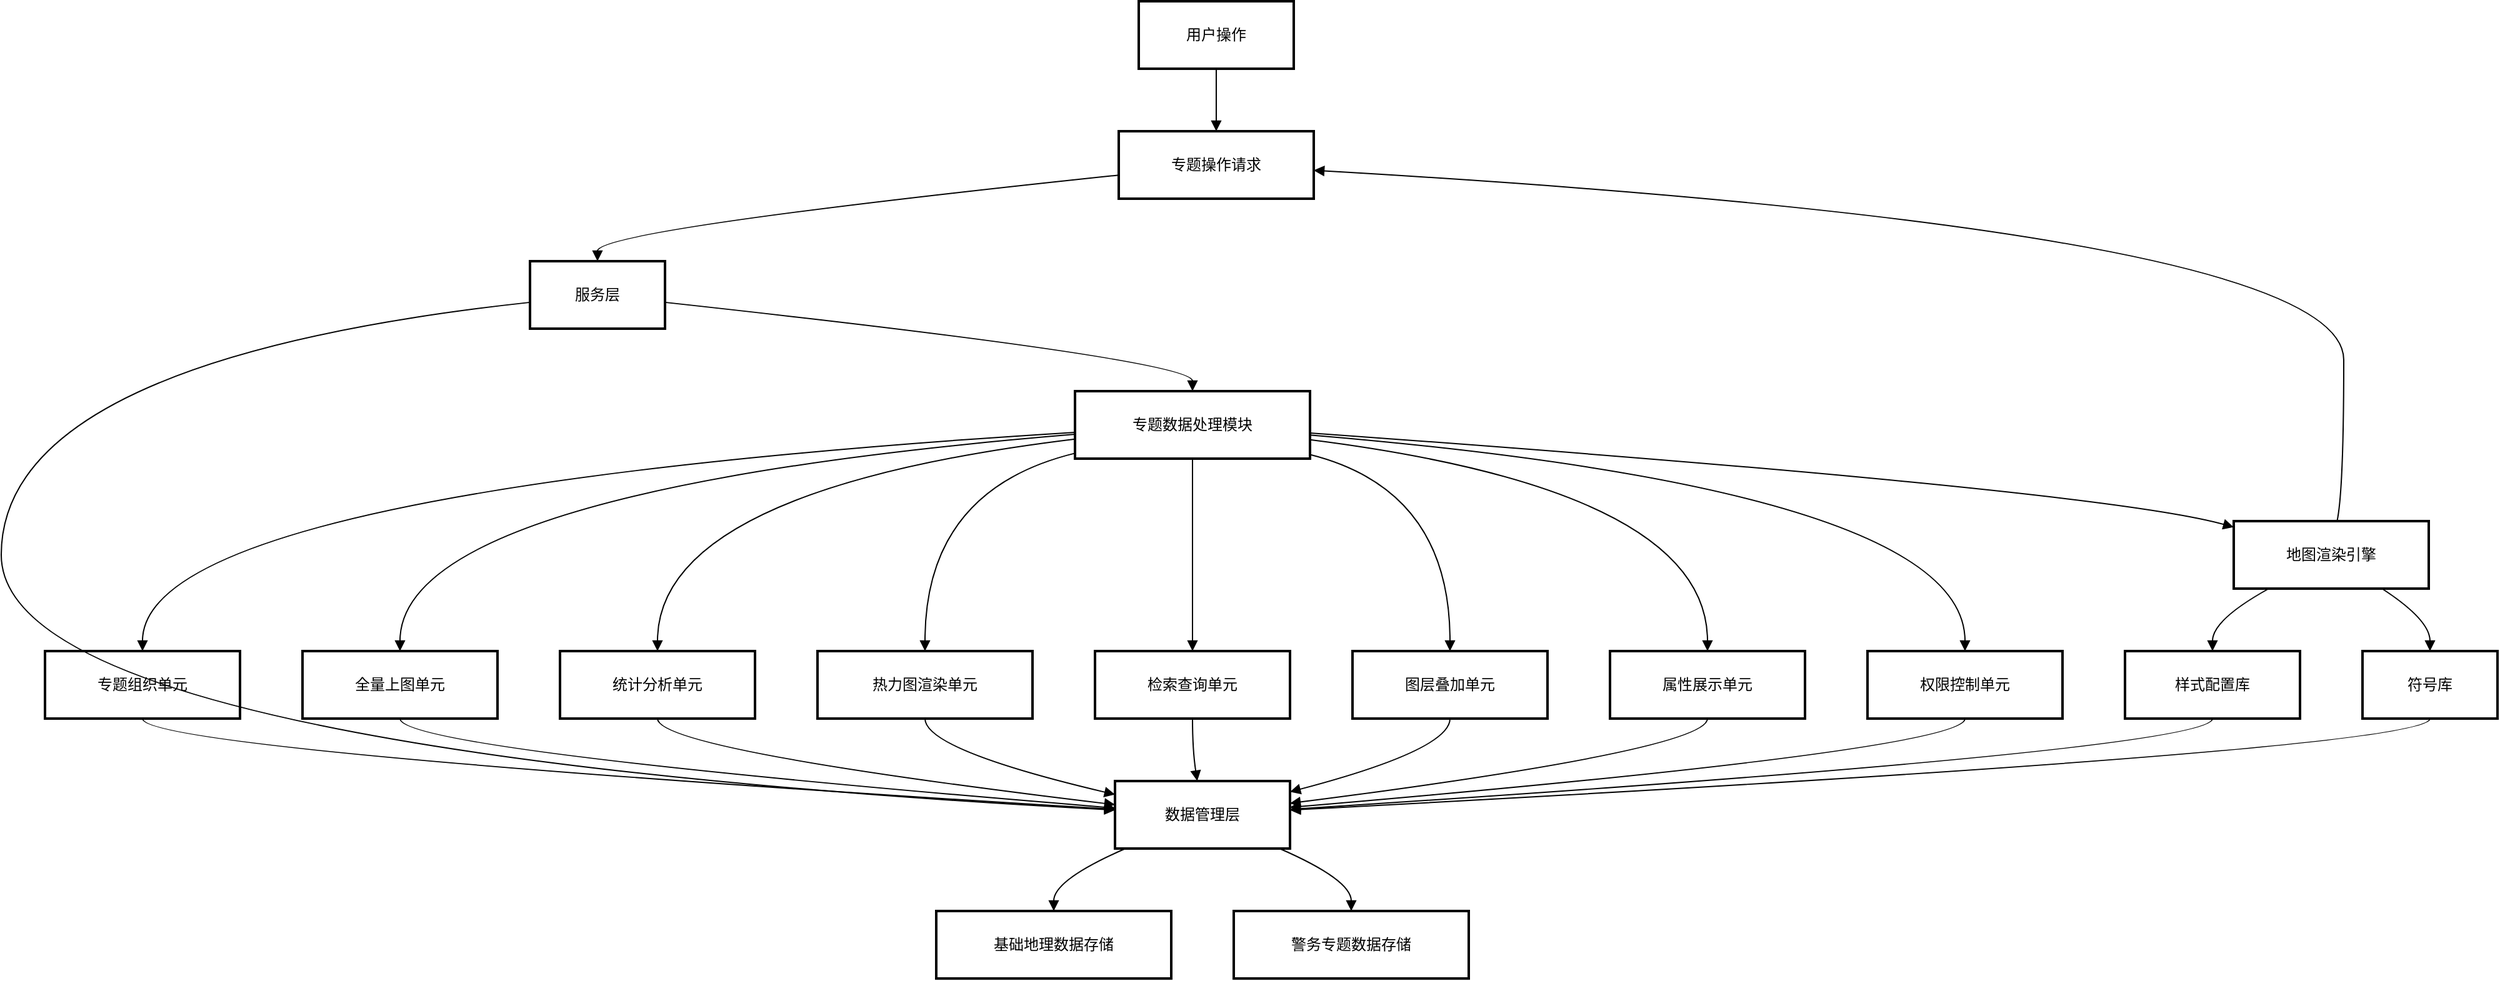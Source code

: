 <mxfile version="26.2.14">
  <diagram name="第 1 页" id="iR-Ury0ymMOJb1iL8vWB">
    <mxGraphModel dx="1509" dy="933" grid="1" gridSize="10" guides="1" tooltips="1" connect="1" arrows="1" fold="1" page="1" pageScale="1" pageWidth="827" pageHeight="1169" math="0" shadow="0">
      <root>
        <mxCell id="0" />
        <mxCell id="1" parent="0" />
        <mxCell id="H4TzS-T467K7kxcQEOSc-95" value="用户操作" style="whiteSpace=wrap;strokeWidth=2;" vertex="1" parent="1">
          <mxGeometry x="1120" y="280" width="124" height="54" as="geometry" />
        </mxCell>
        <mxCell id="H4TzS-T467K7kxcQEOSc-96" value="专题操作请求" style="whiteSpace=wrap;strokeWidth=2;" vertex="1" parent="1">
          <mxGeometry x="1104" y="384" width="156" height="54" as="geometry" />
        </mxCell>
        <mxCell id="H4TzS-T467K7kxcQEOSc-97" value="服务层" style="whiteSpace=wrap;strokeWidth=2;" vertex="1" parent="1">
          <mxGeometry x="633" y="488" width="108" height="54" as="geometry" />
        </mxCell>
        <mxCell id="H4TzS-T467K7kxcQEOSc-98" value="数据管理层" style="whiteSpace=wrap;strokeWidth=2;" vertex="1" parent="1">
          <mxGeometry x="1101" y="904" width="140" height="54" as="geometry" />
        </mxCell>
        <mxCell id="H4TzS-T467K7kxcQEOSc-99" value="基础地理数据存储" style="whiteSpace=wrap;strokeWidth=2;" vertex="1" parent="1">
          <mxGeometry x="958" y="1008" width="188" height="54" as="geometry" />
        </mxCell>
        <mxCell id="H4TzS-T467K7kxcQEOSc-100" value="警务专题数据存储" style="whiteSpace=wrap;strokeWidth=2;" vertex="1" parent="1">
          <mxGeometry x="1196" y="1008" width="188" height="54" as="geometry" />
        </mxCell>
        <mxCell id="H4TzS-T467K7kxcQEOSc-101" value="专题数据处理模块" style="whiteSpace=wrap;strokeWidth=2;" vertex="1" parent="1">
          <mxGeometry x="1069" y="592" width="188" height="54" as="geometry" />
        </mxCell>
        <mxCell id="H4TzS-T467K7kxcQEOSc-102" value="专题组织单元" style="whiteSpace=wrap;strokeWidth=2;" vertex="1" parent="1">
          <mxGeometry x="245" y="800" width="156" height="54" as="geometry" />
        </mxCell>
        <mxCell id="H4TzS-T467K7kxcQEOSc-103" value="全量上图单元" style="whiteSpace=wrap;strokeWidth=2;" vertex="1" parent="1">
          <mxGeometry x="451" y="800" width="156" height="54" as="geometry" />
        </mxCell>
        <mxCell id="H4TzS-T467K7kxcQEOSc-104" value="统计分析单元" style="whiteSpace=wrap;strokeWidth=2;" vertex="1" parent="1">
          <mxGeometry x="657" y="800" width="156" height="54" as="geometry" />
        </mxCell>
        <mxCell id="H4TzS-T467K7kxcQEOSc-105" value="热力图渲染单元" style="whiteSpace=wrap;strokeWidth=2;" vertex="1" parent="1">
          <mxGeometry x="863" y="800" width="172" height="54" as="geometry" />
        </mxCell>
        <mxCell id="H4TzS-T467K7kxcQEOSc-106" value="检索查询单元" style="whiteSpace=wrap;strokeWidth=2;" vertex="1" parent="1">
          <mxGeometry x="1085" y="800" width="156" height="54" as="geometry" />
        </mxCell>
        <mxCell id="H4TzS-T467K7kxcQEOSc-107" value="图层叠加单元" style="whiteSpace=wrap;strokeWidth=2;" vertex="1" parent="1">
          <mxGeometry x="1291" y="800" width="156" height="54" as="geometry" />
        </mxCell>
        <mxCell id="H4TzS-T467K7kxcQEOSc-108" value="属性展示单元" style="whiteSpace=wrap;strokeWidth=2;" vertex="1" parent="1">
          <mxGeometry x="1497" y="800" width="156" height="54" as="geometry" />
        </mxCell>
        <mxCell id="H4TzS-T467K7kxcQEOSc-109" value="权限控制单元" style="whiteSpace=wrap;strokeWidth=2;" vertex="1" parent="1">
          <mxGeometry x="1703" y="800" width="156" height="54" as="geometry" />
        </mxCell>
        <mxCell id="H4TzS-T467K7kxcQEOSc-110" value="地图渲染引擎" style="whiteSpace=wrap;strokeWidth=2;" vertex="1" parent="1">
          <mxGeometry x="1996" y="696" width="156" height="54" as="geometry" />
        </mxCell>
        <mxCell id="H4TzS-T467K7kxcQEOSc-111" value="样式配置库" style="whiteSpace=wrap;strokeWidth=2;" vertex="1" parent="1">
          <mxGeometry x="1909" y="800" width="140" height="54" as="geometry" />
        </mxCell>
        <mxCell id="H4TzS-T467K7kxcQEOSc-112" value="符号库" style="whiteSpace=wrap;strokeWidth=2;" vertex="1" parent="1">
          <mxGeometry x="2099" y="800" width="108" height="54" as="geometry" />
        </mxCell>
        <mxCell id="H4TzS-T467K7kxcQEOSc-113" value="" style="curved=1;startArrow=none;endArrow=block;exitX=0.5;exitY=1;entryX=0.5;entryY=0;rounded=0;" edge="1" parent="1" source="H4TzS-T467K7kxcQEOSc-95" target="H4TzS-T467K7kxcQEOSc-96">
          <mxGeometry relative="1" as="geometry">
            <Array as="points" />
          </mxGeometry>
        </mxCell>
        <mxCell id="H4TzS-T467K7kxcQEOSc-114" value="" style="curved=1;startArrow=none;endArrow=block;exitX=0;exitY=0.65;entryX=0.5;entryY=0;rounded=0;" edge="1" parent="1" source="H4TzS-T467K7kxcQEOSc-96" target="H4TzS-T467K7kxcQEOSc-97">
          <mxGeometry relative="1" as="geometry">
            <Array as="points">
              <mxPoint x="687" y="463" />
            </Array>
          </mxGeometry>
        </mxCell>
        <mxCell id="H4TzS-T467K7kxcQEOSc-115" value="" style="curved=1;startArrow=none;endArrow=block;exitX=0;exitY=0.61;entryX=0;entryY=0.43;rounded=0;" edge="1" parent="1" source="H4TzS-T467K7kxcQEOSc-97" target="H4TzS-T467K7kxcQEOSc-98">
          <mxGeometry relative="1" as="geometry">
            <Array as="points">
              <mxPoint x="210" y="567" />
              <mxPoint x="210" y="879" />
            </Array>
          </mxGeometry>
        </mxCell>
        <mxCell id="H4TzS-T467K7kxcQEOSc-116" value="" style="curved=1;startArrow=none;endArrow=block;exitX=0.06;exitY=1;entryX=0.5;entryY=0;rounded=0;" edge="1" parent="1" source="H4TzS-T467K7kxcQEOSc-98" target="H4TzS-T467K7kxcQEOSc-99">
          <mxGeometry relative="1" as="geometry">
            <Array as="points">
              <mxPoint x="1052" y="983" />
            </Array>
          </mxGeometry>
        </mxCell>
        <mxCell id="H4TzS-T467K7kxcQEOSc-117" value="" style="curved=1;startArrow=none;endArrow=block;exitX=0.94;exitY=1;entryX=0.5;entryY=0;rounded=0;" edge="1" parent="1" source="H4TzS-T467K7kxcQEOSc-98" target="H4TzS-T467K7kxcQEOSc-100">
          <mxGeometry relative="1" as="geometry">
            <Array as="points">
              <mxPoint x="1290" y="983" />
            </Array>
          </mxGeometry>
        </mxCell>
        <mxCell id="H4TzS-T467K7kxcQEOSc-118" value="" style="curved=1;startArrow=none;endArrow=block;exitX=1;exitY=0.61;entryX=0.5;entryY=0;rounded=0;" edge="1" parent="1" source="H4TzS-T467K7kxcQEOSc-97" target="H4TzS-T467K7kxcQEOSc-101">
          <mxGeometry relative="1" as="geometry">
            <Array as="points">
              <mxPoint x="1163" y="567" />
            </Array>
          </mxGeometry>
        </mxCell>
        <mxCell id="H4TzS-T467K7kxcQEOSc-119" value="" style="curved=1;startArrow=none;endArrow=block;exitX=0;exitY=0.61;entryX=0.5;entryY=0;rounded=0;" edge="1" parent="1" source="H4TzS-T467K7kxcQEOSc-101" target="H4TzS-T467K7kxcQEOSc-102">
          <mxGeometry relative="1" as="geometry">
            <Array as="points">
              <mxPoint x="323" y="671" />
            </Array>
          </mxGeometry>
        </mxCell>
        <mxCell id="H4TzS-T467K7kxcQEOSc-120" value="" style="curved=1;startArrow=none;endArrow=block;exitX=0;exitY=0.64;entryX=0.5;entryY=0;rounded=0;" edge="1" parent="1" source="H4TzS-T467K7kxcQEOSc-101" target="H4TzS-T467K7kxcQEOSc-103">
          <mxGeometry relative="1" as="geometry">
            <Array as="points">
              <mxPoint x="529" y="671" />
            </Array>
          </mxGeometry>
        </mxCell>
        <mxCell id="H4TzS-T467K7kxcQEOSc-121" value="" style="curved=1;startArrow=none;endArrow=block;exitX=0;exitY=0.71;entryX=0.5;entryY=0;rounded=0;" edge="1" parent="1" source="H4TzS-T467K7kxcQEOSc-101" target="H4TzS-T467K7kxcQEOSc-104">
          <mxGeometry relative="1" as="geometry">
            <Array as="points">
              <mxPoint x="735" y="671" />
            </Array>
          </mxGeometry>
        </mxCell>
        <mxCell id="H4TzS-T467K7kxcQEOSc-122" value="" style="curved=1;startArrow=none;endArrow=block;exitX=0;exitY=0.92;entryX=0.5;entryY=0;rounded=0;" edge="1" parent="1" source="H4TzS-T467K7kxcQEOSc-101" target="H4TzS-T467K7kxcQEOSc-105">
          <mxGeometry relative="1" as="geometry">
            <Array as="points">
              <mxPoint x="949" y="671" />
            </Array>
          </mxGeometry>
        </mxCell>
        <mxCell id="H4TzS-T467K7kxcQEOSc-123" value="" style="curved=1;startArrow=none;endArrow=block;exitX=0.5;exitY=1;entryX=0.5;entryY=0;rounded=0;" edge="1" parent="1" source="H4TzS-T467K7kxcQEOSc-101" target="H4TzS-T467K7kxcQEOSc-106">
          <mxGeometry relative="1" as="geometry">
            <Array as="points" />
          </mxGeometry>
        </mxCell>
        <mxCell id="H4TzS-T467K7kxcQEOSc-124" value="" style="curved=1;startArrow=none;endArrow=block;exitX=1;exitY=0.94;entryX=0.5;entryY=0;rounded=0;" edge="1" parent="1" source="H4TzS-T467K7kxcQEOSc-101" target="H4TzS-T467K7kxcQEOSc-107">
          <mxGeometry relative="1" as="geometry">
            <Array as="points">
              <mxPoint x="1369" y="671" />
            </Array>
          </mxGeometry>
        </mxCell>
        <mxCell id="H4TzS-T467K7kxcQEOSc-125" value="" style="curved=1;startArrow=none;endArrow=block;exitX=1;exitY=0.72;entryX=0.5;entryY=0;rounded=0;" edge="1" parent="1" source="H4TzS-T467K7kxcQEOSc-101" target="H4TzS-T467K7kxcQEOSc-108">
          <mxGeometry relative="1" as="geometry">
            <Array as="points">
              <mxPoint x="1575" y="671" />
            </Array>
          </mxGeometry>
        </mxCell>
        <mxCell id="H4TzS-T467K7kxcQEOSc-126" value="" style="curved=1;startArrow=none;endArrow=block;exitX=1;exitY=0.65;entryX=0.5;entryY=0;rounded=0;" edge="1" parent="1" source="H4TzS-T467K7kxcQEOSc-101" target="H4TzS-T467K7kxcQEOSc-109">
          <mxGeometry relative="1" as="geometry">
            <Array as="points">
              <mxPoint x="1781" y="671" />
            </Array>
          </mxGeometry>
        </mxCell>
        <mxCell id="H4TzS-T467K7kxcQEOSc-127" value="" style="curved=1;startArrow=none;endArrow=block;exitX=0.5;exitY=1;entryX=0;entryY=0.42;rounded=0;" edge="1" parent="1" source="H4TzS-T467K7kxcQEOSc-102" target="H4TzS-T467K7kxcQEOSc-98">
          <mxGeometry relative="1" as="geometry">
            <Array as="points">
              <mxPoint x="323" y="879" />
            </Array>
          </mxGeometry>
        </mxCell>
        <mxCell id="H4TzS-T467K7kxcQEOSc-128" value="" style="curved=1;startArrow=none;endArrow=block;exitX=0.5;exitY=1;entryX=0;entryY=0.4;rounded=0;" edge="1" parent="1" source="H4TzS-T467K7kxcQEOSc-103" target="H4TzS-T467K7kxcQEOSc-98">
          <mxGeometry relative="1" as="geometry">
            <Array as="points">
              <mxPoint x="529" y="879" />
            </Array>
          </mxGeometry>
        </mxCell>
        <mxCell id="H4TzS-T467K7kxcQEOSc-129" value="" style="curved=1;startArrow=none;endArrow=block;exitX=0.5;exitY=1;entryX=0;entryY=0.35;rounded=0;" edge="1" parent="1" source="H4TzS-T467K7kxcQEOSc-104" target="H4TzS-T467K7kxcQEOSc-98">
          <mxGeometry relative="1" as="geometry">
            <Array as="points">
              <mxPoint x="735" y="879" />
            </Array>
          </mxGeometry>
        </mxCell>
        <mxCell id="H4TzS-T467K7kxcQEOSc-130" value="" style="curved=1;startArrow=none;endArrow=block;exitX=0.5;exitY=1;entryX=0;entryY=0.2;rounded=0;" edge="1" parent="1" source="H4TzS-T467K7kxcQEOSc-105" target="H4TzS-T467K7kxcQEOSc-98">
          <mxGeometry relative="1" as="geometry">
            <Array as="points">
              <mxPoint x="949" y="879" />
            </Array>
          </mxGeometry>
        </mxCell>
        <mxCell id="H4TzS-T467K7kxcQEOSc-131" value="" style="curved=1;startArrow=none;endArrow=block;exitX=0.5;exitY=1;entryX=0.47;entryY=0;rounded=0;" edge="1" parent="1" source="H4TzS-T467K7kxcQEOSc-106" target="H4TzS-T467K7kxcQEOSc-98">
          <mxGeometry relative="1" as="geometry">
            <Array as="points">
              <mxPoint x="1163" y="879" />
            </Array>
          </mxGeometry>
        </mxCell>
        <mxCell id="H4TzS-T467K7kxcQEOSc-132" value="" style="curved=1;startArrow=none;endArrow=block;exitX=0.5;exitY=1;entryX=1;entryY=0.16;rounded=0;" edge="1" parent="1" source="H4TzS-T467K7kxcQEOSc-107" target="H4TzS-T467K7kxcQEOSc-98">
          <mxGeometry relative="1" as="geometry">
            <Array as="points">
              <mxPoint x="1369" y="879" />
            </Array>
          </mxGeometry>
        </mxCell>
        <mxCell id="H4TzS-T467K7kxcQEOSc-133" value="" style="curved=1;startArrow=none;endArrow=block;exitX=0.5;exitY=1;entryX=1;entryY=0.33;rounded=0;" edge="1" parent="1" source="H4TzS-T467K7kxcQEOSc-108" target="H4TzS-T467K7kxcQEOSc-98">
          <mxGeometry relative="1" as="geometry">
            <Array as="points">
              <mxPoint x="1575" y="879" />
            </Array>
          </mxGeometry>
        </mxCell>
        <mxCell id="H4TzS-T467K7kxcQEOSc-134" value="" style="curved=1;startArrow=none;endArrow=block;exitX=0.5;exitY=1;entryX=1;entryY=0.39;rounded=0;" edge="1" parent="1" source="H4TzS-T467K7kxcQEOSc-109" target="H4TzS-T467K7kxcQEOSc-98">
          <mxGeometry relative="1" as="geometry">
            <Array as="points">
              <mxPoint x="1781" y="879" />
            </Array>
          </mxGeometry>
        </mxCell>
        <mxCell id="H4TzS-T467K7kxcQEOSc-135" value="" style="curved=1;startArrow=none;endArrow=block;exitX=1;exitY=0.62;entryX=0;entryY=0.09;rounded=0;" edge="1" parent="1" source="H4TzS-T467K7kxcQEOSc-101" target="H4TzS-T467K7kxcQEOSc-110">
          <mxGeometry relative="1" as="geometry">
            <Array as="points">
              <mxPoint x="1890" y="671" />
            </Array>
          </mxGeometry>
        </mxCell>
        <mxCell id="H4TzS-T467K7kxcQEOSc-136" value="" style="curved=1;startArrow=none;endArrow=block;exitX=0.18;exitY=1;entryX=0.5;entryY=0;rounded=0;" edge="1" parent="1" source="H4TzS-T467K7kxcQEOSc-110" target="H4TzS-T467K7kxcQEOSc-111">
          <mxGeometry relative="1" as="geometry">
            <Array as="points">
              <mxPoint x="1979" y="775" />
            </Array>
          </mxGeometry>
        </mxCell>
        <mxCell id="H4TzS-T467K7kxcQEOSc-137" value="" style="curved=1;startArrow=none;endArrow=block;exitX=0.76;exitY=1;entryX=0.5;entryY=0;rounded=0;" edge="1" parent="1" source="H4TzS-T467K7kxcQEOSc-110" target="H4TzS-T467K7kxcQEOSc-112">
          <mxGeometry relative="1" as="geometry">
            <Array as="points">
              <mxPoint x="2153" y="775" />
            </Array>
          </mxGeometry>
        </mxCell>
        <mxCell id="H4TzS-T467K7kxcQEOSc-138" value="" style="curved=1;startArrow=none;endArrow=block;exitX=0.5;exitY=1;entryX=1;entryY=0.42;rounded=0;" edge="1" parent="1" source="H4TzS-T467K7kxcQEOSc-111" target="H4TzS-T467K7kxcQEOSc-98">
          <mxGeometry relative="1" as="geometry">
            <Array as="points">
              <mxPoint x="1979" y="879" />
            </Array>
          </mxGeometry>
        </mxCell>
        <mxCell id="H4TzS-T467K7kxcQEOSc-139" value="" style="curved=1;startArrow=none;endArrow=block;exitX=0.5;exitY=1;entryX=1;entryY=0.43;rounded=0;" edge="1" parent="1" source="H4TzS-T467K7kxcQEOSc-112" target="H4TzS-T467K7kxcQEOSc-98">
          <mxGeometry relative="1" as="geometry">
            <Array as="points">
              <mxPoint x="2153" y="879" />
            </Array>
          </mxGeometry>
        </mxCell>
        <mxCell id="H4TzS-T467K7kxcQEOSc-140" value="" style="curved=1;startArrow=none;endArrow=block;exitX=0.53;exitY=0;entryX=1;entryY=0.58;rounded=0;" edge="1" parent="1" source="H4TzS-T467K7kxcQEOSc-110" target="H4TzS-T467K7kxcQEOSc-96">
          <mxGeometry relative="1" as="geometry">
            <Array as="points">
              <mxPoint x="2084" y="671" />
              <mxPoint x="2084" y="463" />
            </Array>
          </mxGeometry>
        </mxCell>
      </root>
    </mxGraphModel>
  </diagram>
</mxfile>
